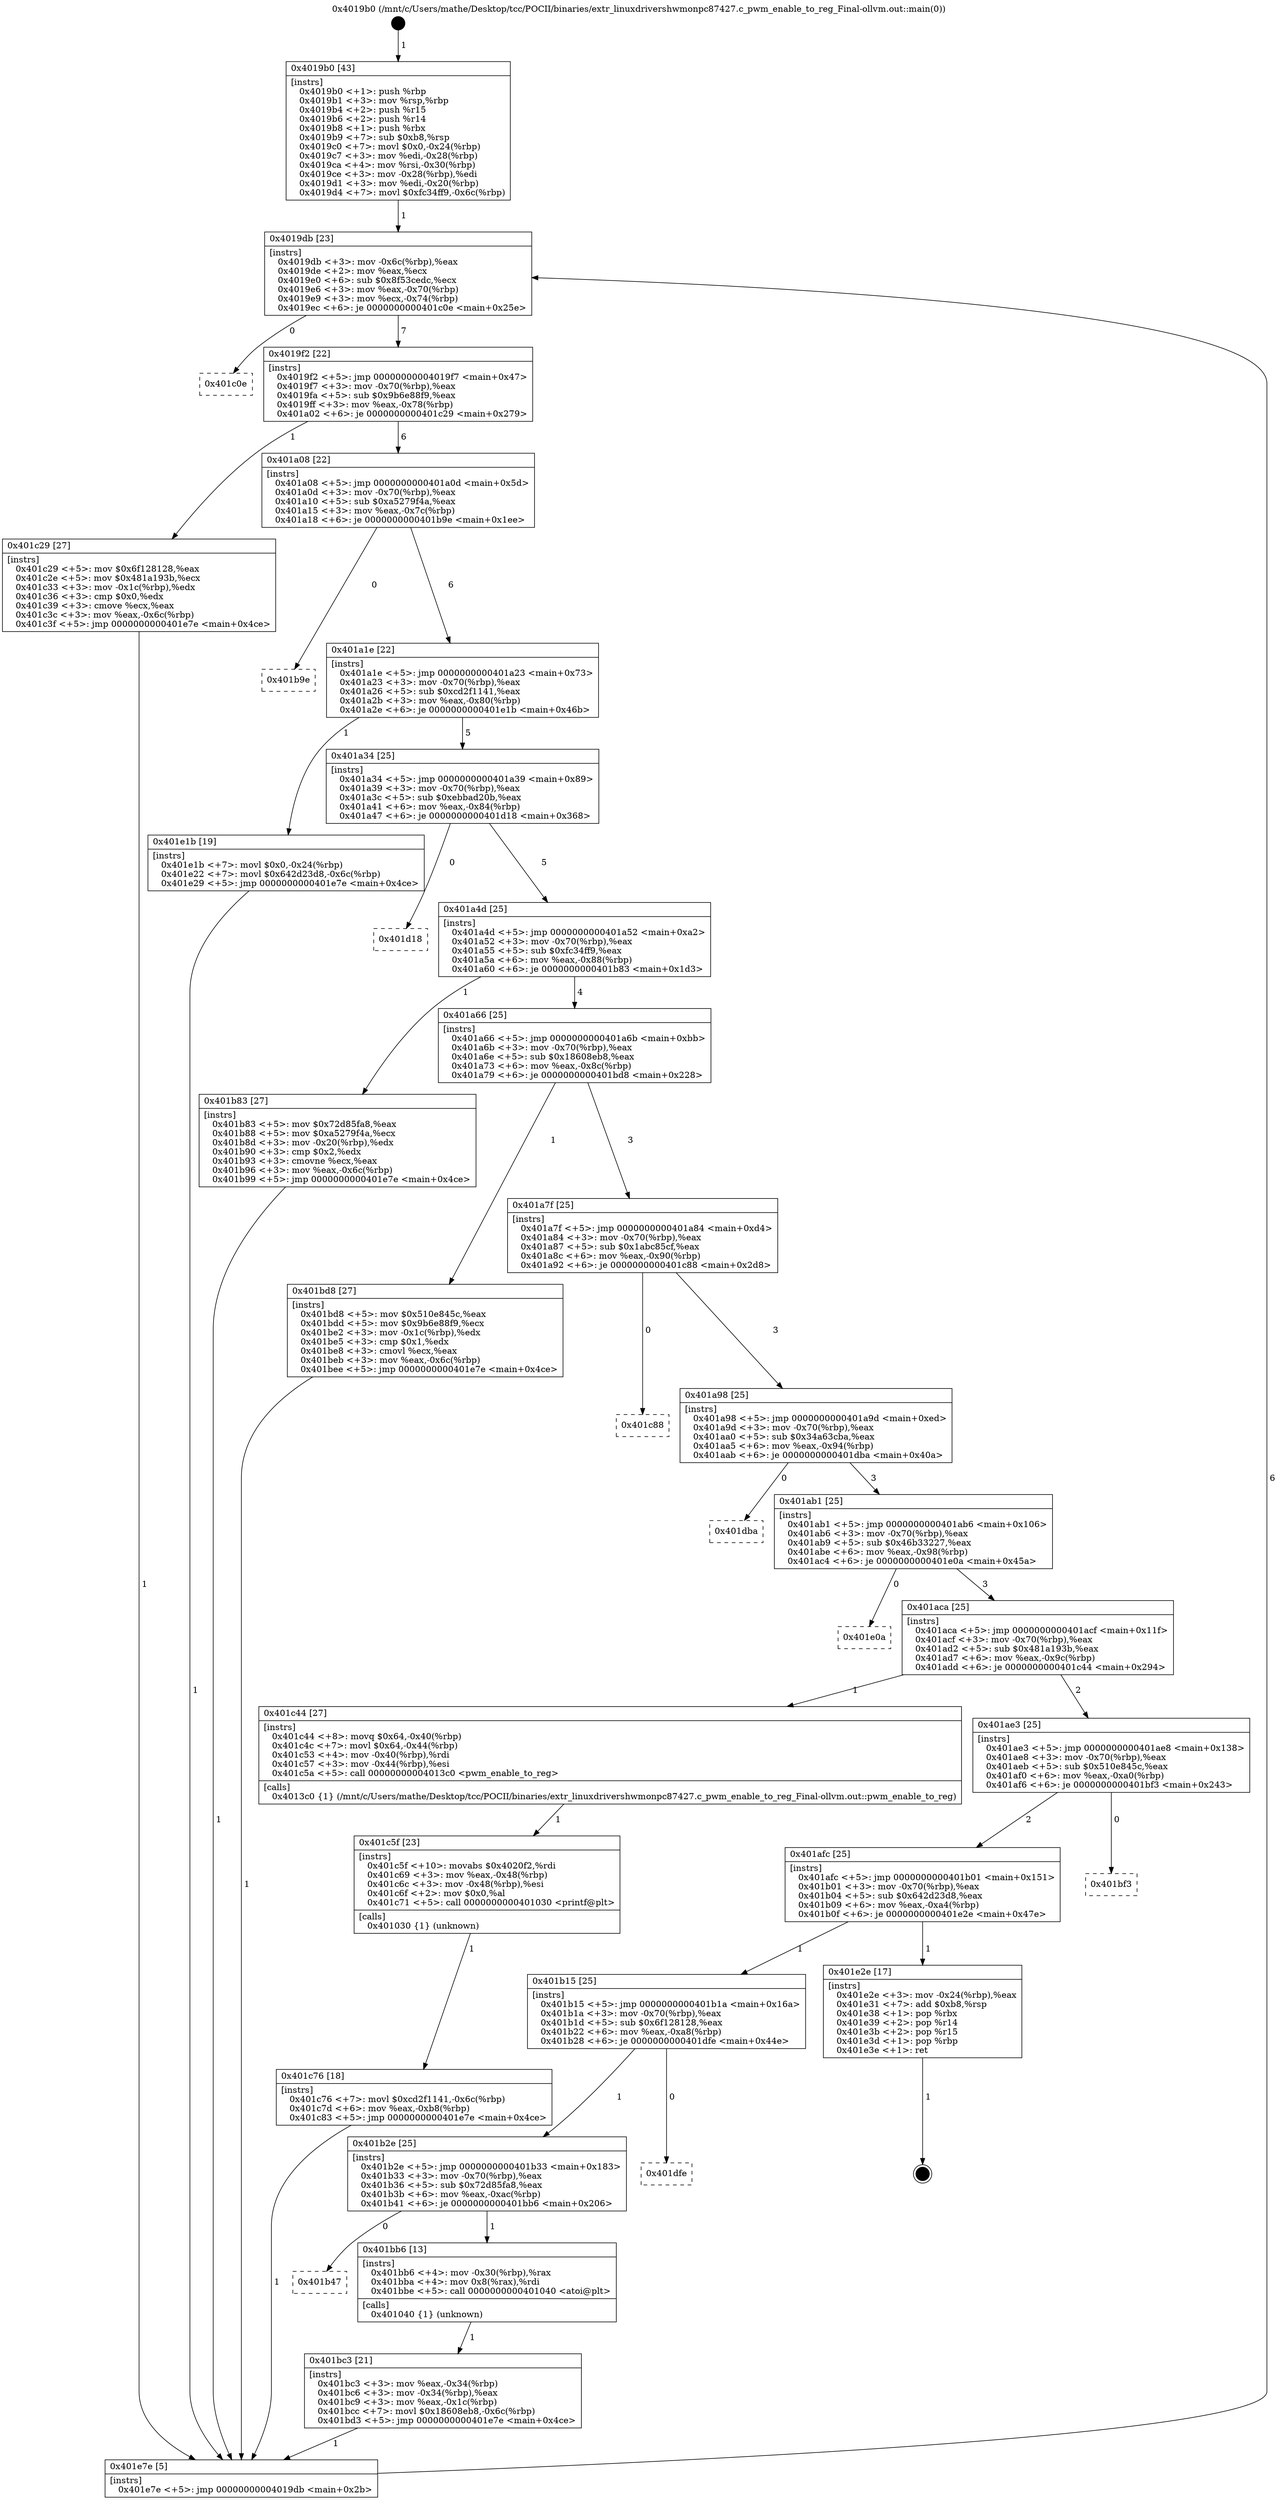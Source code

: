 digraph "0x4019b0" {
  label = "0x4019b0 (/mnt/c/Users/mathe/Desktop/tcc/POCII/binaries/extr_linuxdrivershwmonpc87427.c_pwm_enable_to_reg_Final-ollvm.out::main(0))"
  labelloc = "t"
  node[shape=record]

  Entry [label="",width=0.3,height=0.3,shape=circle,fillcolor=black,style=filled]
  "0x4019db" [label="{
     0x4019db [23]\l
     | [instrs]\l
     &nbsp;&nbsp;0x4019db \<+3\>: mov -0x6c(%rbp),%eax\l
     &nbsp;&nbsp;0x4019de \<+2\>: mov %eax,%ecx\l
     &nbsp;&nbsp;0x4019e0 \<+6\>: sub $0x8f53cedc,%ecx\l
     &nbsp;&nbsp;0x4019e6 \<+3\>: mov %eax,-0x70(%rbp)\l
     &nbsp;&nbsp;0x4019e9 \<+3\>: mov %ecx,-0x74(%rbp)\l
     &nbsp;&nbsp;0x4019ec \<+6\>: je 0000000000401c0e \<main+0x25e\>\l
  }"]
  "0x401c0e" [label="{
     0x401c0e\l
  }", style=dashed]
  "0x4019f2" [label="{
     0x4019f2 [22]\l
     | [instrs]\l
     &nbsp;&nbsp;0x4019f2 \<+5\>: jmp 00000000004019f7 \<main+0x47\>\l
     &nbsp;&nbsp;0x4019f7 \<+3\>: mov -0x70(%rbp),%eax\l
     &nbsp;&nbsp;0x4019fa \<+5\>: sub $0x9b6e88f9,%eax\l
     &nbsp;&nbsp;0x4019ff \<+3\>: mov %eax,-0x78(%rbp)\l
     &nbsp;&nbsp;0x401a02 \<+6\>: je 0000000000401c29 \<main+0x279\>\l
  }"]
  Exit [label="",width=0.3,height=0.3,shape=circle,fillcolor=black,style=filled,peripheries=2]
  "0x401c29" [label="{
     0x401c29 [27]\l
     | [instrs]\l
     &nbsp;&nbsp;0x401c29 \<+5\>: mov $0x6f128128,%eax\l
     &nbsp;&nbsp;0x401c2e \<+5\>: mov $0x481a193b,%ecx\l
     &nbsp;&nbsp;0x401c33 \<+3\>: mov -0x1c(%rbp),%edx\l
     &nbsp;&nbsp;0x401c36 \<+3\>: cmp $0x0,%edx\l
     &nbsp;&nbsp;0x401c39 \<+3\>: cmove %ecx,%eax\l
     &nbsp;&nbsp;0x401c3c \<+3\>: mov %eax,-0x6c(%rbp)\l
     &nbsp;&nbsp;0x401c3f \<+5\>: jmp 0000000000401e7e \<main+0x4ce\>\l
  }"]
  "0x401a08" [label="{
     0x401a08 [22]\l
     | [instrs]\l
     &nbsp;&nbsp;0x401a08 \<+5\>: jmp 0000000000401a0d \<main+0x5d\>\l
     &nbsp;&nbsp;0x401a0d \<+3\>: mov -0x70(%rbp),%eax\l
     &nbsp;&nbsp;0x401a10 \<+5\>: sub $0xa5279f4a,%eax\l
     &nbsp;&nbsp;0x401a15 \<+3\>: mov %eax,-0x7c(%rbp)\l
     &nbsp;&nbsp;0x401a18 \<+6\>: je 0000000000401b9e \<main+0x1ee\>\l
  }"]
  "0x401c76" [label="{
     0x401c76 [18]\l
     | [instrs]\l
     &nbsp;&nbsp;0x401c76 \<+7\>: movl $0xcd2f1141,-0x6c(%rbp)\l
     &nbsp;&nbsp;0x401c7d \<+6\>: mov %eax,-0xb8(%rbp)\l
     &nbsp;&nbsp;0x401c83 \<+5\>: jmp 0000000000401e7e \<main+0x4ce\>\l
  }"]
  "0x401b9e" [label="{
     0x401b9e\l
  }", style=dashed]
  "0x401a1e" [label="{
     0x401a1e [22]\l
     | [instrs]\l
     &nbsp;&nbsp;0x401a1e \<+5\>: jmp 0000000000401a23 \<main+0x73\>\l
     &nbsp;&nbsp;0x401a23 \<+3\>: mov -0x70(%rbp),%eax\l
     &nbsp;&nbsp;0x401a26 \<+5\>: sub $0xcd2f1141,%eax\l
     &nbsp;&nbsp;0x401a2b \<+3\>: mov %eax,-0x80(%rbp)\l
     &nbsp;&nbsp;0x401a2e \<+6\>: je 0000000000401e1b \<main+0x46b\>\l
  }"]
  "0x401c5f" [label="{
     0x401c5f [23]\l
     | [instrs]\l
     &nbsp;&nbsp;0x401c5f \<+10\>: movabs $0x4020f2,%rdi\l
     &nbsp;&nbsp;0x401c69 \<+3\>: mov %eax,-0x48(%rbp)\l
     &nbsp;&nbsp;0x401c6c \<+3\>: mov -0x48(%rbp),%esi\l
     &nbsp;&nbsp;0x401c6f \<+2\>: mov $0x0,%al\l
     &nbsp;&nbsp;0x401c71 \<+5\>: call 0000000000401030 \<printf@plt\>\l
     | [calls]\l
     &nbsp;&nbsp;0x401030 \{1\} (unknown)\l
  }"]
  "0x401e1b" [label="{
     0x401e1b [19]\l
     | [instrs]\l
     &nbsp;&nbsp;0x401e1b \<+7\>: movl $0x0,-0x24(%rbp)\l
     &nbsp;&nbsp;0x401e22 \<+7\>: movl $0x642d23d8,-0x6c(%rbp)\l
     &nbsp;&nbsp;0x401e29 \<+5\>: jmp 0000000000401e7e \<main+0x4ce\>\l
  }"]
  "0x401a34" [label="{
     0x401a34 [25]\l
     | [instrs]\l
     &nbsp;&nbsp;0x401a34 \<+5\>: jmp 0000000000401a39 \<main+0x89\>\l
     &nbsp;&nbsp;0x401a39 \<+3\>: mov -0x70(%rbp),%eax\l
     &nbsp;&nbsp;0x401a3c \<+5\>: sub $0xebbad20b,%eax\l
     &nbsp;&nbsp;0x401a41 \<+6\>: mov %eax,-0x84(%rbp)\l
     &nbsp;&nbsp;0x401a47 \<+6\>: je 0000000000401d18 \<main+0x368\>\l
  }"]
  "0x401bc3" [label="{
     0x401bc3 [21]\l
     | [instrs]\l
     &nbsp;&nbsp;0x401bc3 \<+3\>: mov %eax,-0x34(%rbp)\l
     &nbsp;&nbsp;0x401bc6 \<+3\>: mov -0x34(%rbp),%eax\l
     &nbsp;&nbsp;0x401bc9 \<+3\>: mov %eax,-0x1c(%rbp)\l
     &nbsp;&nbsp;0x401bcc \<+7\>: movl $0x18608eb8,-0x6c(%rbp)\l
     &nbsp;&nbsp;0x401bd3 \<+5\>: jmp 0000000000401e7e \<main+0x4ce\>\l
  }"]
  "0x401d18" [label="{
     0x401d18\l
  }", style=dashed]
  "0x401a4d" [label="{
     0x401a4d [25]\l
     | [instrs]\l
     &nbsp;&nbsp;0x401a4d \<+5\>: jmp 0000000000401a52 \<main+0xa2\>\l
     &nbsp;&nbsp;0x401a52 \<+3\>: mov -0x70(%rbp),%eax\l
     &nbsp;&nbsp;0x401a55 \<+5\>: sub $0xfc34ff9,%eax\l
     &nbsp;&nbsp;0x401a5a \<+6\>: mov %eax,-0x88(%rbp)\l
     &nbsp;&nbsp;0x401a60 \<+6\>: je 0000000000401b83 \<main+0x1d3\>\l
  }"]
  "0x401b47" [label="{
     0x401b47\l
  }", style=dashed]
  "0x401b83" [label="{
     0x401b83 [27]\l
     | [instrs]\l
     &nbsp;&nbsp;0x401b83 \<+5\>: mov $0x72d85fa8,%eax\l
     &nbsp;&nbsp;0x401b88 \<+5\>: mov $0xa5279f4a,%ecx\l
     &nbsp;&nbsp;0x401b8d \<+3\>: mov -0x20(%rbp),%edx\l
     &nbsp;&nbsp;0x401b90 \<+3\>: cmp $0x2,%edx\l
     &nbsp;&nbsp;0x401b93 \<+3\>: cmovne %ecx,%eax\l
     &nbsp;&nbsp;0x401b96 \<+3\>: mov %eax,-0x6c(%rbp)\l
     &nbsp;&nbsp;0x401b99 \<+5\>: jmp 0000000000401e7e \<main+0x4ce\>\l
  }"]
  "0x401a66" [label="{
     0x401a66 [25]\l
     | [instrs]\l
     &nbsp;&nbsp;0x401a66 \<+5\>: jmp 0000000000401a6b \<main+0xbb\>\l
     &nbsp;&nbsp;0x401a6b \<+3\>: mov -0x70(%rbp),%eax\l
     &nbsp;&nbsp;0x401a6e \<+5\>: sub $0x18608eb8,%eax\l
     &nbsp;&nbsp;0x401a73 \<+6\>: mov %eax,-0x8c(%rbp)\l
     &nbsp;&nbsp;0x401a79 \<+6\>: je 0000000000401bd8 \<main+0x228\>\l
  }"]
  "0x401e7e" [label="{
     0x401e7e [5]\l
     | [instrs]\l
     &nbsp;&nbsp;0x401e7e \<+5\>: jmp 00000000004019db \<main+0x2b\>\l
  }"]
  "0x4019b0" [label="{
     0x4019b0 [43]\l
     | [instrs]\l
     &nbsp;&nbsp;0x4019b0 \<+1\>: push %rbp\l
     &nbsp;&nbsp;0x4019b1 \<+3\>: mov %rsp,%rbp\l
     &nbsp;&nbsp;0x4019b4 \<+2\>: push %r15\l
     &nbsp;&nbsp;0x4019b6 \<+2\>: push %r14\l
     &nbsp;&nbsp;0x4019b8 \<+1\>: push %rbx\l
     &nbsp;&nbsp;0x4019b9 \<+7\>: sub $0xb8,%rsp\l
     &nbsp;&nbsp;0x4019c0 \<+7\>: movl $0x0,-0x24(%rbp)\l
     &nbsp;&nbsp;0x4019c7 \<+3\>: mov %edi,-0x28(%rbp)\l
     &nbsp;&nbsp;0x4019ca \<+4\>: mov %rsi,-0x30(%rbp)\l
     &nbsp;&nbsp;0x4019ce \<+3\>: mov -0x28(%rbp),%edi\l
     &nbsp;&nbsp;0x4019d1 \<+3\>: mov %edi,-0x20(%rbp)\l
     &nbsp;&nbsp;0x4019d4 \<+7\>: movl $0xfc34ff9,-0x6c(%rbp)\l
  }"]
  "0x401bb6" [label="{
     0x401bb6 [13]\l
     | [instrs]\l
     &nbsp;&nbsp;0x401bb6 \<+4\>: mov -0x30(%rbp),%rax\l
     &nbsp;&nbsp;0x401bba \<+4\>: mov 0x8(%rax),%rdi\l
     &nbsp;&nbsp;0x401bbe \<+5\>: call 0000000000401040 \<atoi@plt\>\l
     | [calls]\l
     &nbsp;&nbsp;0x401040 \{1\} (unknown)\l
  }"]
  "0x401bd8" [label="{
     0x401bd8 [27]\l
     | [instrs]\l
     &nbsp;&nbsp;0x401bd8 \<+5\>: mov $0x510e845c,%eax\l
     &nbsp;&nbsp;0x401bdd \<+5\>: mov $0x9b6e88f9,%ecx\l
     &nbsp;&nbsp;0x401be2 \<+3\>: mov -0x1c(%rbp),%edx\l
     &nbsp;&nbsp;0x401be5 \<+3\>: cmp $0x1,%edx\l
     &nbsp;&nbsp;0x401be8 \<+3\>: cmovl %ecx,%eax\l
     &nbsp;&nbsp;0x401beb \<+3\>: mov %eax,-0x6c(%rbp)\l
     &nbsp;&nbsp;0x401bee \<+5\>: jmp 0000000000401e7e \<main+0x4ce\>\l
  }"]
  "0x401a7f" [label="{
     0x401a7f [25]\l
     | [instrs]\l
     &nbsp;&nbsp;0x401a7f \<+5\>: jmp 0000000000401a84 \<main+0xd4\>\l
     &nbsp;&nbsp;0x401a84 \<+3\>: mov -0x70(%rbp),%eax\l
     &nbsp;&nbsp;0x401a87 \<+5\>: sub $0x1abc85cf,%eax\l
     &nbsp;&nbsp;0x401a8c \<+6\>: mov %eax,-0x90(%rbp)\l
     &nbsp;&nbsp;0x401a92 \<+6\>: je 0000000000401c88 \<main+0x2d8\>\l
  }"]
  "0x401b2e" [label="{
     0x401b2e [25]\l
     | [instrs]\l
     &nbsp;&nbsp;0x401b2e \<+5\>: jmp 0000000000401b33 \<main+0x183\>\l
     &nbsp;&nbsp;0x401b33 \<+3\>: mov -0x70(%rbp),%eax\l
     &nbsp;&nbsp;0x401b36 \<+5\>: sub $0x72d85fa8,%eax\l
     &nbsp;&nbsp;0x401b3b \<+6\>: mov %eax,-0xac(%rbp)\l
     &nbsp;&nbsp;0x401b41 \<+6\>: je 0000000000401bb6 \<main+0x206\>\l
  }"]
  "0x401c88" [label="{
     0x401c88\l
  }", style=dashed]
  "0x401a98" [label="{
     0x401a98 [25]\l
     | [instrs]\l
     &nbsp;&nbsp;0x401a98 \<+5\>: jmp 0000000000401a9d \<main+0xed\>\l
     &nbsp;&nbsp;0x401a9d \<+3\>: mov -0x70(%rbp),%eax\l
     &nbsp;&nbsp;0x401aa0 \<+5\>: sub $0x34a63cba,%eax\l
     &nbsp;&nbsp;0x401aa5 \<+6\>: mov %eax,-0x94(%rbp)\l
     &nbsp;&nbsp;0x401aab \<+6\>: je 0000000000401dba \<main+0x40a\>\l
  }"]
  "0x401dfe" [label="{
     0x401dfe\l
  }", style=dashed]
  "0x401dba" [label="{
     0x401dba\l
  }", style=dashed]
  "0x401ab1" [label="{
     0x401ab1 [25]\l
     | [instrs]\l
     &nbsp;&nbsp;0x401ab1 \<+5\>: jmp 0000000000401ab6 \<main+0x106\>\l
     &nbsp;&nbsp;0x401ab6 \<+3\>: mov -0x70(%rbp),%eax\l
     &nbsp;&nbsp;0x401ab9 \<+5\>: sub $0x46b33227,%eax\l
     &nbsp;&nbsp;0x401abe \<+6\>: mov %eax,-0x98(%rbp)\l
     &nbsp;&nbsp;0x401ac4 \<+6\>: je 0000000000401e0a \<main+0x45a\>\l
  }"]
  "0x401b15" [label="{
     0x401b15 [25]\l
     | [instrs]\l
     &nbsp;&nbsp;0x401b15 \<+5\>: jmp 0000000000401b1a \<main+0x16a\>\l
     &nbsp;&nbsp;0x401b1a \<+3\>: mov -0x70(%rbp),%eax\l
     &nbsp;&nbsp;0x401b1d \<+5\>: sub $0x6f128128,%eax\l
     &nbsp;&nbsp;0x401b22 \<+6\>: mov %eax,-0xa8(%rbp)\l
     &nbsp;&nbsp;0x401b28 \<+6\>: je 0000000000401dfe \<main+0x44e\>\l
  }"]
  "0x401e0a" [label="{
     0x401e0a\l
  }", style=dashed]
  "0x401aca" [label="{
     0x401aca [25]\l
     | [instrs]\l
     &nbsp;&nbsp;0x401aca \<+5\>: jmp 0000000000401acf \<main+0x11f\>\l
     &nbsp;&nbsp;0x401acf \<+3\>: mov -0x70(%rbp),%eax\l
     &nbsp;&nbsp;0x401ad2 \<+5\>: sub $0x481a193b,%eax\l
     &nbsp;&nbsp;0x401ad7 \<+6\>: mov %eax,-0x9c(%rbp)\l
     &nbsp;&nbsp;0x401add \<+6\>: je 0000000000401c44 \<main+0x294\>\l
  }"]
  "0x401e2e" [label="{
     0x401e2e [17]\l
     | [instrs]\l
     &nbsp;&nbsp;0x401e2e \<+3\>: mov -0x24(%rbp),%eax\l
     &nbsp;&nbsp;0x401e31 \<+7\>: add $0xb8,%rsp\l
     &nbsp;&nbsp;0x401e38 \<+1\>: pop %rbx\l
     &nbsp;&nbsp;0x401e39 \<+2\>: pop %r14\l
     &nbsp;&nbsp;0x401e3b \<+2\>: pop %r15\l
     &nbsp;&nbsp;0x401e3d \<+1\>: pop %rbp\l
     &nbsp;&nbsp;0x401e3e \<+1\>: ret\l
  }"]
  "0x401c44" [label="{
     0x401c44 [27]\l
     | [instrs]\l
     &nbsp;&nbsp;0x401c44 \<+8\>: movq $0x64,-0x40(%rbp)\l
     &nbsp;&nbsp;0x401c4c \<+7\>: movl $0x64,-0x44(%rbp)\l
     &nbsp;&nbsp;0x401c53 \<+4\>: mov -0x40(%rbp),%rdi\l
     &nbsp;&nbsp;0x401c57 \<+3\>: mov -0x44(%rbp),%esi\l
     &nbsp;&nbsp;0x401c5a \<+5\>: call 00000000004013c0 \<pwm_enable_to_reg\>\l
     | [calls]\l
     &nbsp;&nbsp;0x4013c0 \{1\} (/mnt/c/Users/mathe/Desktop/tcc/POCII/binaries/extr_linuxdrivershwmonpc87427.c_pwm_enable_to_reg_Final-ollvm.out::pwm_enable_to_reg)\l
  }"]
  "0x401ae3" [label="{
     0x401ae3 [25]\l
     | [instrs]\l
     &nbsp;&nbsp;0x401ae3 \<+5\>: jmp 0000000000401ae8 \<main+0x138\>\l
     &nbsp;&nbsp;0x401ae8 \<+3\>: mov -0x70(%rbp),%eax\l
     &nbsp;&nbsp;0x401aeb \<+5\>: sub $0x510e845c,%eax\l
     &nbsp;&nbsp;0x401af0 \<+6\>: mov %eax,-0xa0(%rbp)\l
     &nbsp;&nbsp;0x401af6 \<+6\>: je 0000000000401bf3 \<main+0x243\>\l
  }"]
  "0x401afc" [label="{
     0x401afc [25]\l
     | [instrs]\l
     &nbsp;&nbsp;0x401afc \<+5\>: jmp 0000000000401b01 \<main+0x151\>\l
     &nbsp;&nbsp;0x401b01 \<+3\>: mov -0x70(%rbp),%eax\l
     &nbsp;&nbsp;0x401b04 \<+5\>: sub $0x642d23d8,%eax\l
     &nbsp;&nbsp;0x401b09 \<+6\>: mov %eax,-0xa4(%rbp)\l
     &nbsp;&nbsp;0x401b0f \<+6\>: je 0000000000401e2e \<main+0x47e\>\l
  }"]
  "0x401bf3" [label="{
     0x401bf3\l
  }", style=dashed]
  Entry -> "0x4019b0" [label=" 1"]
  "0x4019db" -> "0x401c0e" [label=" 0"]
  "0x4019db" -> "0x4019f2" [label=" 7"]
  "0x401e2e" -> Exit [label=" 1"]
  "0x4019f2" -> "0x401c29" [label=" 1"]
  "0x4019f2" -> "0x401a08" [label=" 6"]
  "0x401e1b" -> "0x401e7e" [label=" 1"]
  "0x401a08" -> "0x401b9e" [label=" 0"]
  "0x401a08" -> "0x401a1e" [label=" 6"]
  "0x401c76" -> "0x401e7e" [label=" 1"]
  "0x401a1e" -> "0x401e1b" [label=" 1"]
  "0x401a1e" -> "0x401a34" [label=" 5"]
  "0x401c5f" -> "0x401c76" [label=" 1"]
  "0x401a34" -> "0x401d18" [label=" 0"]
  "0x401a34" -> "0x401a4d" [label=" 5"]
  "0x401c44" -> "0x401c5f" [label=" 1"]
  "0x401a4d" -> "0x401b83" [label=" 1"]
  "0x401a4d" -> "0x401a66" [label=" 4"]
  "0x401b83" -> "0x401e7e" [label=" 1"]
  "0x4019b0" -> "0x4019db" [label=" 1"]
  "0x401e7e" -> "0x4019db" [label=" 6"]
  "0x401c29" -> "0x401e7e" [label=" 1"]
  "0x401a66" -> "0x401bd8" [label=" 1"]
  "0x401a66" -> "0x401a7f" [label=" 3"]
  "0x401bd8" -> "0x401e7e" [label=" 1"]
  "0x401a7f" -> "0x401c88" [label=" 0"]
  "0x401a7f" -> "0x401a98" [label=" 3"]
  "0x401bb6" -> "0x401bc3" [label=" 1"]
  "0x401a98" -> "0x401dba" [label=" 0"]
  "0x401a98" -> "0x401ab1" [label=" 3"]
  "0x401b2e" -> "0x401b47" [label=" 0"]
  "0x401ab1" -> "0x401e0a" [label=" 0"]
  "0x401ab1" -> "0x401aca" [label=" 3"]
  "0x401bc3" -> "0x401e7e" [label=" 1"]
  "0x401aca" -> "0x401c44" [label=" 1"]
  "0x401aca" -> "0x401ae3" [label=" 2"]
  "0x401b15" -> "0x401b2e" [label=" 1"]
  "0x401ae3" -> "0x401bf3" [label=" 0"]
  "0x401ae3" -> "0x401afc" [label=" 2"]
  "0x401b15" -> "0x401dfe" [label=" 0"]
  "0x401afc" -> "0x401e2e" [label=" 1"]
  "0x401afc" -> "0x401b15" [label=" 1"]
  "0x401b2e" -> "0x401bb6" [label=" 1"]
}
